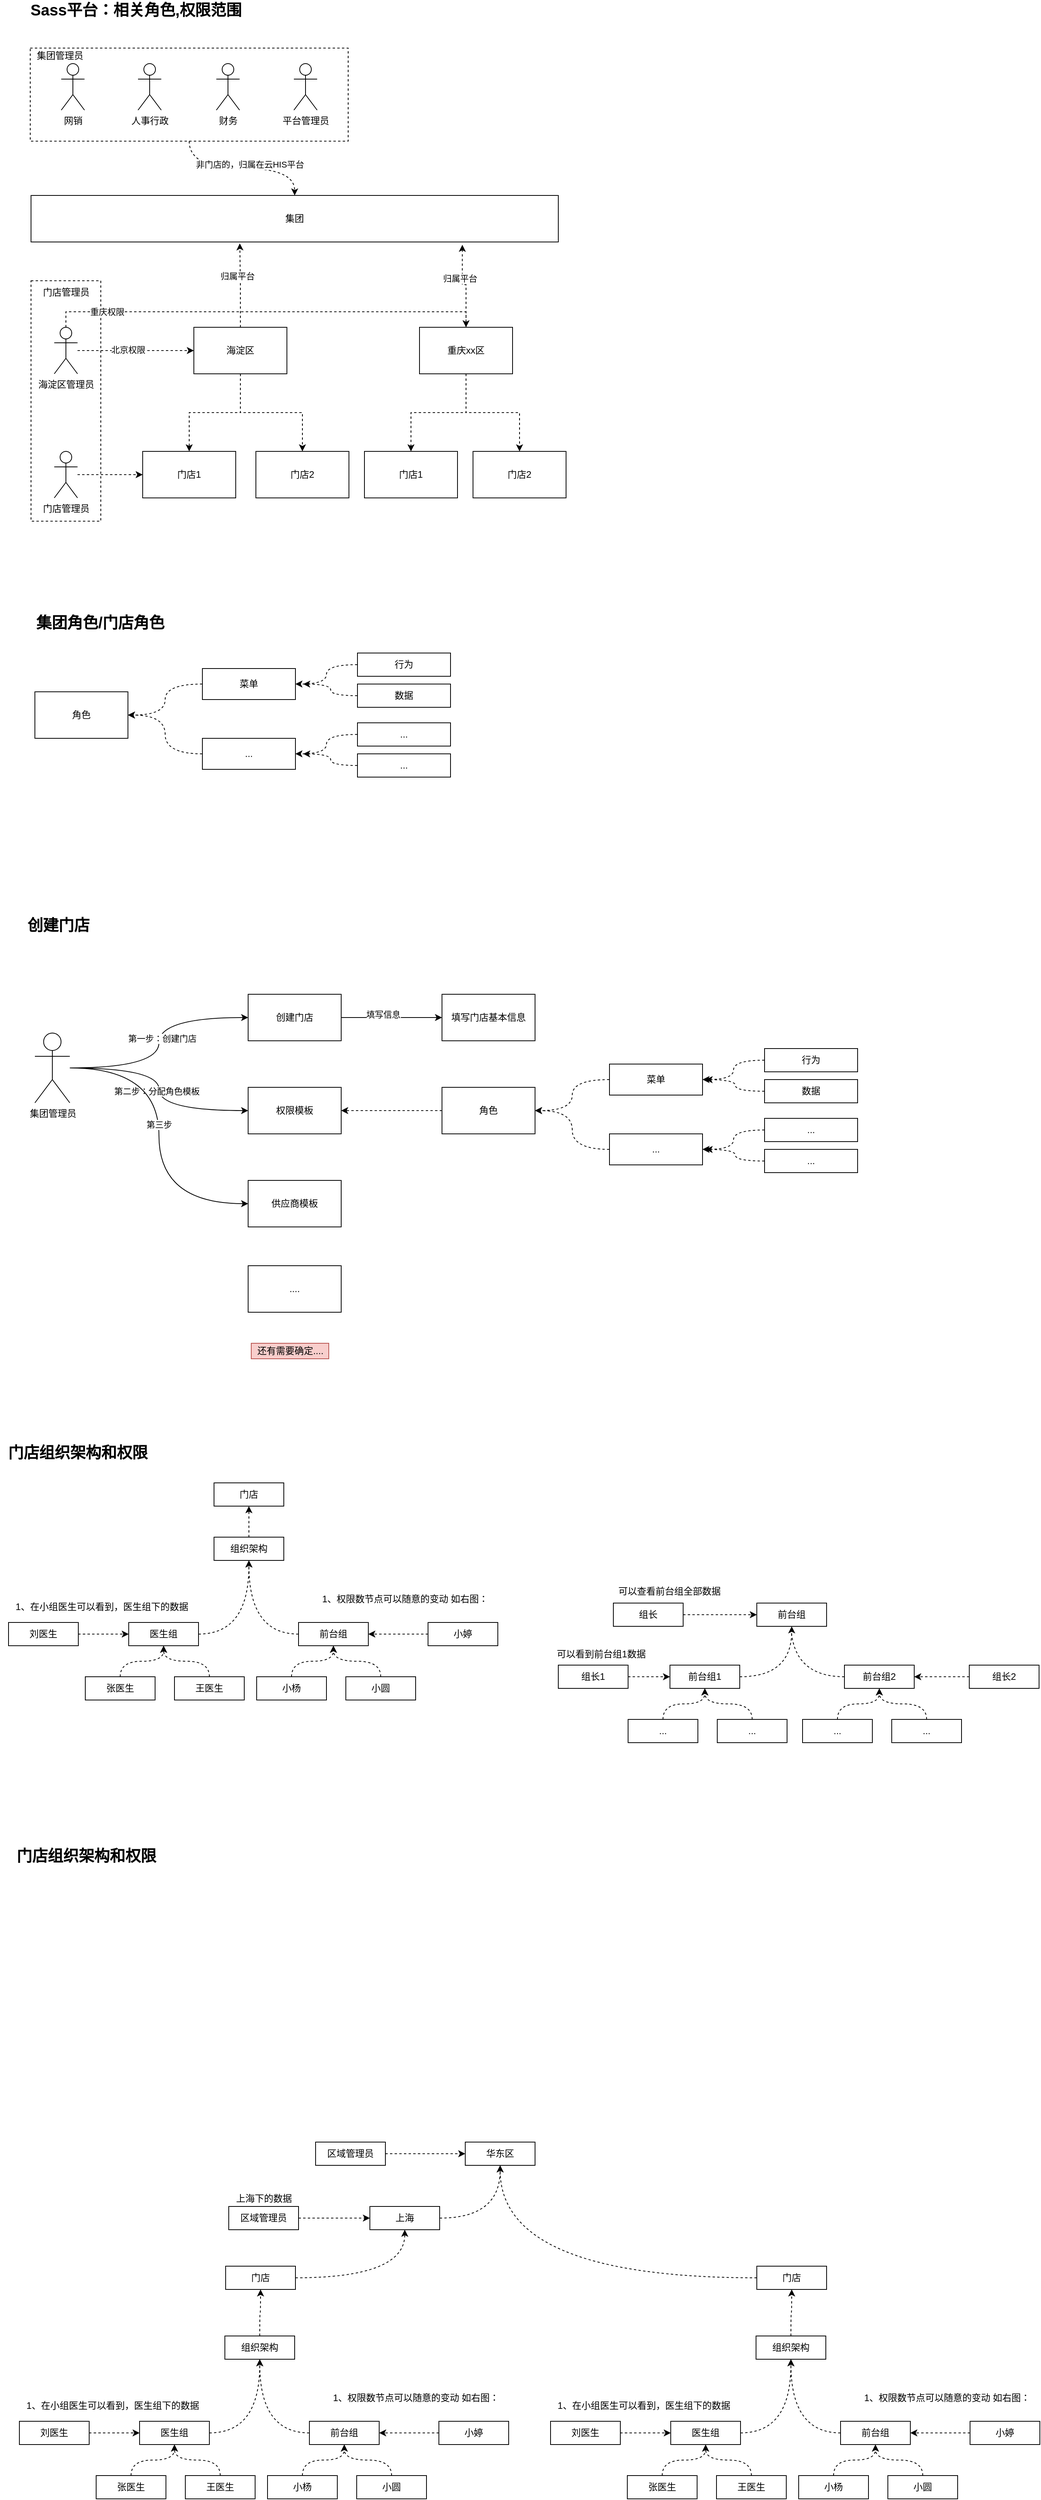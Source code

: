 <mxfile version="14.7.3" type="github">
  <diagram id="Bi-gjdyY0U7LMDahLdrq" name="第 1 页">
    <mxGraphModel dx="1127" dy="714" grid="1" gridSize="10" guides="1" tooltips="1" connect="1" arrows="1" fold="1" page="1" pageScale="1" pageWidth="827" pageHeight="1169" math="0" shadow="0">
      <root>
        <mxCell id="0" />
        <mxCell id="1" parent="0" />
        <mxCell id="veMKRvSVrepSbo2_GfH5-52" value="" style="rounded=0;whiteSpace=wrap;html=1;dashed=1;" parent="1" vertex="1">
          <mxGeometry x="80" y="440" width="90" height="310" as="geometry" />
        </mxCell>
        <mxCell id="veMKRvSVrepSbo2_GfH5-7" style="edgeStyle=orthogonalEdgeStyle;rounded=0;orthogonalLoop=1;jettySize=auto;html=1;entryX=0.5;entryY=0;entryDx=0;entryDy=0;dashed=1;" parent="1" source="veMKRvSVrepSbo2_GfH5-1" target="veMKRvSVrepSbo2_GfH5-4" edge="1">
          <mxGeometry relative="1" as="geometry" />
        </mxCell>
        <mxCell id="veMKRvSVrepSbo2_GfH5-8" style="edgeStyle=orthogonalEdgeStyle;rounded=0;orthogonalLoop=1;jettySize=auto;html=1;dashed=1;" parent="1" source="veMKRvSVrepSbo2_GfH5-1" target="veMKRvSVrepSbo2_GfH5-5" edge="1">
          <mxGeometry relative="1" as="geometry" />
        </mxCell>
        <mxCell id="veMKRvSVrepSbo2_GfH5-55" style="edgeStyle=orthogonalEdgeStyle;rounded=0;orthogonalLoop=1;jettySize=auto;html=1;entryX=0.396;entryY=1.03;entryDx=0;entryDy=0;entryPerimeter=0;dashed=1;" parent="1" source="veMKRvSVrepSbo2_GfH5-1" target="veMKRvSVrepSbo2_GfH5-15" edge="1">
          <mxGeometry relative="1" as="geometry" />
        </mxCell>
        <mxCell id="veMKRvSVrepSbo2_GfH5-56" value="归属平台" style="edgeLabel;html=1;align=center;verticalAlign=middle;resizable=0;points=[];" parent="veMKRvSVrepSbo2_GfH5-55" vertex="1" connectable="0">
          <mxGeometry x="0.243" y="4" relative="1" as="geometry">
            <mxPoint y="1" as="offset" />
          </mxGeometry>
        </mxCell>
        <mxCell id="veMKRvSVrepSbo2_GfH5-1" value="海淀区" style="rounded=0;whiteSpace=wrap;html=1;" parent="1" vertex="1">
          <mxGeometry x="290" y="500" width="120" height="60" as="geometry" />
        </mxCell>
        <mxCell id="veMKRvSVrepSbo2_GfH5-32" value="" style="edgeStyle=orthogonalEdgeStyle;rounded=0;orthogonalLoop=1;jettySize=auto;html=1;dashed=1;" parent="1" source="veMKRvSVrepSbo2_GfH5-2" target="veMKRvSVrepSbo2_GfH5-31" edge="1">
          <mxGeometry relative="1" as="geometry" />
        </mxCell>
        <mxCell id="veMKRvSVrepSbo2_GfH5-33" style="edgeStyle=orthogonalEdgeStyle;rounded=0;orthogonalLoop=1;jettySize=auto;html=1;entryX=0.5;entryY=0;entryDx=0;entryDy=0;dashed=1;" parent="1" source="veMKRvSVrepSbo2_GfH5-2" target="veMKRvSVrepSbo2_GfH5-30" edge="1">
          <mxGeometry relative="1" as="geometry" />
        </mxCell>
        <mxCell id="veMKRvSVrepSbo2_GfH5-49" style="edgeStyle=orthogonalEdgeStyle;rounded=0;orthogonalLoop=1;jettySize=auto;html=1;entryX=0.818;entryY=1.061;entryDx=0;entryDy=0;entryPerimeter=0;dashed=1;" parent="1" source="veMKRvSVrepSbo2_GfH5-2" target="veMKRvSVrepSbo2_GfH5-15" edge="1">
          <mxGeometry relative="1" as="geometry" />
        </mxCell>
        <mxCell id="veMKRvSVrepSbo2_GfH5-51" value="归属平台" style="edgeLabel;html=1;align=center;verticalAlign=middle;resizable=0;points=[];" parent="veMKRvSVrepSbo2_GfH5-49" vertex="1" connectable="0">
          <mxGeometry x="0.283" y="3" relative="1" as="geometry">
            <mxPoint y="3" as="offset" />
          </mxGeometry>
        </mxCell>
        <mxCell id="veMKRvSVrepSbo2_GfH5-2" value="重庆xx区" style="rounded=0;whiteSpace=wrap;html=1;" parent="1" vertex="1">
          <mxGeometry x="581" y="500" width="120" height="60" as="geometry" />
        </mxCell>
        <mxCell id="veMKRvSVrepSbo2_GfH5-4" value="门店1" style="rounded=0;whiteSpace=wrap;html=1;" parent="1" vertex="1">
          <mxGeometry x="224" y="660" width="120" height="60" as="geometry" />
        </mxCell>
        <mxCell id="veMKRvSVrepSbo2_GfH5-5" value="门店2" style="rounded=0;whiteSpace=wrap;html=1;" parent="1" vertex="1">
          <mxGeometry x="370" y="660" width="120" height="60" as="geometry" />
        </mxCell>
        <mxCell id="veMKRvSVrepSbo2_GfH5-14" style="edgeStyle=orthogonalEdgeStyle;rounded=0;orthogonalLoop=1;jettySize=auto;html=1;entryX=0;entryY=0.5;entryDx=0;entryDy=0;dashed=1;" parent="1" source="veMKRvSVrepSbo2_GfH5-10" target="veMKRvSVrepSbo2_GfH5-1" edge="1">
          <mxGeometry relative="1" as="geometry" />
        </mxCell>
        <mxCell id="veMKRvSVrepSbo2_GfH5-35" value="北京权限" style="edgeLabel;html=1;align=center;verticalAlign=middle;resizable=0;points=[];" parent="veMKRvSVrepSbo2_GfH5-14" vertex="1" connectable="0">
          <mxGeometry x="-0.141" y="1" relative="1" as="geometry">
            <mxPoint as="offset" />
          </mxGeometry>
        </mxCell>
        <mxCell id="veMKRvSVrepSbo2_GfH5-45" style="edgeStyle=orthogonalEdgeStyle;rounded=0;orthogonalLoop=1;jettySize=auto;html=1;entryX=0.5;entryY=0;entryDx=0;entryDy=0;dashed=1;" parent="1" source="veMKRvSVrepSbo2_GfH5-10" target="veMKRvSVrepSbo2_GfH5-2" edge="1">
          <mxGeometry relative="1" as="geometry">
            <Array as="points">
              <mxPoint x="190" y="480" />
              <mxPoint x="640" y="480" />
            </Array>
          </mxGeometry>
        </mxCell>
        <mxCell id="veMKRvSVrepSbo2_GfH5-47" value="重庆权限" style="edgeLabel;html=1;align=center;verticalAlign=middle;resizable=0;points=[];" parent="veMKRvSVrepSbo2_GfH5-45" vertex="1" connectable="0">
          <mxGeometry x="-0.737" y="1" relative="1" as="geometry">
            <mxPoint y="1" as="offset" />
          </mxGeometry>
        </mxCell>
        <mxCell id="veMKRvSVrepSbo2_GfH5-10" value="&lt;span&gt;海淀区管理员&lt;/span&gt;" style="shape=umlActor;verticalLabelPosition=bottom;verticalAlign=top;html=1;outlineConnect=0;" parent="1" vertex="1">
          <mxGeometry x="110" y="500" width="30" height="60" as="geometry" />
        </mxCell>
        <mxCell id="veMKRvSVrepSbo2_GfH5-15" value="集团" style="rounded=0;whiteSpace=wrap;html=1;" parent="1" vertex="1">
          <mxGeometry x="80" y="330" width="680" height="60" as="geometry" />
        </mxCell>
        <mxCell id="veMKRvSVrepSbo2_GfH5-23" value="" style="group" parent="1" vertex="1" connectable="0">
          <mxGeometry x="79" y="140" width="410" height="120" as="geometry" />
        </mxCell>
        <mxCell id="veMKRvSVrepSbo2_GfH5-22" value="" style="rounded=0;whiteSpace=wrap;html=1;dashed=1;" parent="veMKRvSVrepSbo2_GfH5-23" vertex="1">
          <mxGeometry width="410" height="120" as="geometry" />
        </mxCell>
        <mxCell id="veMKRvSVrepSbo2_GfH5-18" value="网销" style="shape=umlActor;verticalLabelPosition=bottom;verticalAlign=top;html=1;outlineConnect=0;" parent="veMKRvSVrepSbo2_GfH5-23" vertex="1">
          <mxGeometry x="40" y="20" width="30" height="60" as="geometry" />
        </mxCell>
        <mxCell id="veMKRvSVrepSbo2_GfH5-19" value="人事行政" style="shape=umlActor;verticalLabelPosition=bottom;verticalAlign=top;html=1;outlineConnect=0;" parent="veMKRvSVrepSbo2_GfH5-23" vertex="1">
          <mxGeometry x="139" y="20" width="30" height="60" as="geometry" />
        </mxCell>
        <mxCell id="veMKRvSVrepSbo2_GfH5-20" value="财务" style="shape=umlActor;verticalLabelPosition=bottom;verticalAlign=top;html=1;outlineConnect=0;" parent="veMKRvSVrepSbo2_GfH5-23" vertex="1">
          <mxGeometry x="240" y="20" width="30" height="60" as="geometry" />
        </mxCell>
        <mxCell id="veMKRvSVrepSbo2_GfH5-21" value="平台管理员" style="shape=umlActor;verticalLabelPosition=bottom;verticalAlign=top;html=1;outlineConnect=0;" parent="veMKRvSVrepSbo2_GfH5-23" vertex="1">
          <mxGeometry x="340" y="20" width="30" height="60" as="geometry" />
        </mxCell>
        <mxCell id="veMKRvSVrepSbo2_GfH5-54" value="集团管理员" style="text;html=1;align=center;verticalAlign=middle;resizable=0;points=[];autosize=1;strokeColor=none;" parent="veMKRvSVrepSbo2_GfH5-23" vertex="1">
          <mxGeometry x="-2" width="80" height="20" as="geometry" />
        </mxCell>
        <mxCell id="veMKRvSVrepSbo2_GfH5-24" style="edgeStyle=orthogonalEdgeStyle;rounded=0;orthogonalLoop=1;jettySize=auto;html=1;dashed=1;curved=1;" parent="1" source="veMKRvSVrepSbo2_GfH5-22" target="veMKRvSVrepSbo2_GfH5-15" edge="1">
          <mxGeometry relative="1" as="geometry" />
        </mxCell>
        <mxCell id="veMKRvSVrepSbo2_GfH5-25" value="非门店的，归属在云HIS平台" style="edgeLabel;html=1;align=center;verticalAlign=middle;resizable=0;points=[];" parent="veMKRvSVrepSbo2_GfH5-24" vertex="1" connectable="0">
          <mxGeometry x="0.099" relative="1" as="geometry">
            <mxPoint y="-5" as="offset" />
          </mxGeometry>
        </mxCell>
        <mxCell id="veMKRvSVrepSbo2_GfH5-29" style="edgeStyle=orthogonalEdgeStyle;curved=1;rounded=0;orthogonalLoop=1;jettySize=auto;html=1;dashed=1;" parent="1" source="veMKRvSVrepSbo2_GfH5-26" target="veMKRvSVrepSbo2_GfH5-4" edge="1">
          <mxGeometry relative="1" as="geometry" />
        </mxCell>
        <mxCell id="veMKRvSVrepSbo2_GfH5-26" value="&lt;span&gt;门店管理员&lt;/span&gt;" style="shape=umlActor;verticalLabelPosition=bottom;verticalAlign=top;html=1;outlineConnect=0;" parent="1" vertex="1">
          <mxGeometry x="110" y="660" width="30" height="60" as="geometry" />
        </mxCell>
        <mxCell id="veMKRvSVrepSbo2_GfH5-30" value="门店1" style="rounded=0;whiteSpace=wrap;html=1;" parent="1" vertex="1">
          <mxGeometry x="510" y="660" width="120" height="60" as="geometry" />
        </mxCell>
        <mxCell id="veMKRvSVrepSbo2_GfH5-31" value="门店2" style="rounded=0;whiteSpace=wrap;html=1;" parent="1" vertex="1">
          <mxGeometry x="650" y="660" width="120" height="60" as="geometry" />
        </mxCell>
        <mxCell id="veMKRvSVrepSbo2_GfH5-53" value="门店管理员" style="text;html=1;align=center;verticalAlign=middle;resizable=0;points=[];autosize=1;strokeColor=none;" parent="1" vertex="1">
          <mxGeometry x="85" y="445" width="80" height="20" as="geometry" />
        </mxCell>
        <mxCell id="qbsm4ZvcZ_Kqgvfo2rhz-3" value="角色" style="rounded=0;whiteSpace=wrap;html=1;" parent="1" vertex="1">
          <mxGeometry x="85" y="970" width="120" height="60" as="geometry" />
        </mxCell>
        <mxCell id="qbsm4ZvcZ_Kqgvfo2rhz-27" style="edgeStyle=orthogonalEdgeStyle;curved=1;rounded=0;orthogonalLoop=1;jettySize=auto;html=1;entryX=1;entryY=0.5;entryDx=0;entryDy=0;dashed=1;" parent="1" source="qbsm4ZvcZ_Kqgvfo2rhz-5" target="qbsm4ZvcZ_Kqgvfo2rhz-3" edge="1">
          <mxGeometry relative="1" as="geometry" />
        </mxCell>
        <mxCell id="qbsm4ZvcZ_Kqgvfo2rhz-5" value="菜单" style="rounded=0;whiteSpace=wrap;html=1;" parent="1" vertex="1">
          <mxGeometry x="301" y="940" width="120" height="40" as="geometry" />
        </mxCell>
        <mxCell id="qbsm4ZvcZ_Kqgvfo2rhz-8" style="edgeStyle=orthogonalEdgeStyle;rounded=0;orthogonalLoop=1;jettySize=auto;html=1;entryX=1;entryY=0.5;entryDx=0;entryDy=0;dashed=1;curved=1;" parent="1" source="qbsm4ZvcZ_Kqgvfo2rhz-6" target="qbsm4ZvcZ_Kqgvfo2rhz-5" edge="1">
          <mxGeometry relative="1" as="geometry" />
        </mxCell>
        <mxCell id="qbsm4ZvcZ_Kqgvfo2rhz-6" value="行为" style="rounded=0;whiteSpace=wrap;html=1;" parent="1" vertex="1">
          <mxGeometry x="501" y="920" width="120" height="30" as="geometry" />
        </mxCell>
        <mxCell id="qbsm4ZvcZ_Kqgvfo2rhz-9" style="edgeStyle=orthogonalEdgeStyle;curved=1;rounded=0;orthogonalLoop=1;jettySize=auto;html=1;dashed=1;" parent="1" source="qbsm4ZvcZ_Kqgvfo2rhz-7" edge="1">
          <mxGeometry relative="1" as="geometry">
            <mxPoint x="431" y="960" as="targetPoint" />
          </mxGeometry>
        </mxCell>
        <mxCell id="qbsm4ZvcZ_Kqgvfo2rhz-7" value="数据" style="rounded=0;whiteSpace=wrap;html=1;" parent="1" vertex="1">
          <mxGeometry x="501" y="960" width="120" height="30" as="geometry" />
        </mxCell>
        <mxCell id="qbsm4ZvcZ_Kqgvfo2rhz-28" style="edgeStyle=orthogonalEdgeStyle;curved=1;rounded=0;orthogonalLoop=1;jettySize=auto;html=1;entryX=1;entryY=0.5;entryDx=0;entryDy=0;dashed=1;" parent="1" source="qbsm4ZvcZ_Kqgvfo2rhz-22" target="qbsm4ZvcZ_Kqgvfo2rhz-3" edge="1">
          <mxGeometry relative="1" as="geometry" />
        </mxCell>
        <mxCell id="qbsm4ZvcZ_Kqgvfo2rhz-22" value="..." style="rounded=0;whiteSpace=wrap;html=1;" parent="1" vertex="1">
          <mxGeometry x="301" y="1030" width="120" height="40" as="geometry" />
        </mxCell>
        <mxCell id="qbsm4ZvcZ_Kqgvfo2rhz-23" style="edgeStyle=orthogonalEdgeStyle;rounded=0;orthogonalLoop=1;jettySize=auto;html=1;entryX=1;entryY=0.5;entryDx=0;entryDy=0;dashed=1;curved=1;" parent="1" source="qbsm4ZvcZ_Kqgvfo2rhz-24" target="qbsm4ZvcZ_Kqgvfo2rhz-22" edge="1">
          <mxGeometry relative="1" as="geometry" />
        </mxCell>
        <mxCell id="qbsm4ZvcZ_Kqgvfo2rhz-24" value="..." style="rounded=0;whiteSpace=wrap;html=1;" parent="1" vertex="1">
          <mxGeometry x="501" y="1010" width="120" height="30" as="geometry" />
        </mxCell>
        <mxCell id="qbsm4ZvcZ_Kqgvfo2rhz-25" style="edgeStyle=orthogonalEdgeStyle;curved=1;rounded=0;orthogonalLoop=1;jettySize=auto;html=1;dashed=1;" parent="1" source="qbsm4ZvcZ_Kqgvfo2rhz-26" edge="1">
          <mxGeometry relative="1" as="geometry">
            <mxPoint x="431" y="1050" as="targetPoint" />
          </mxGeometry>
        </mxCell>
        <mxCell id="qbsm4ZvcZ_Kqgvfo2rhz-26" value="..." style="rounded=0;whiteSpace=wrap;html=1;" parent="1" vertex="1">
          <mxGeometry x="501" y="1050" width="120" height="30" as="geometry" />
        </mxCell>
        <mxCell id="qbsm4ZvcZ_Kqgvfo2rhz-30" value="&lt;span style=&quot;font-size: 20px&quot;&gt;&lt;b&gt;集团角色/门店角色&lt;/b&gt;&lt;/span&gt;" style="text;html=1;align=center;verticalAlign=middle;resizable=0;points=[];autosize=1;strokeColor=none;" parent="1" vertex="1">
          <mxGeometry x="79" y="870" width="180" height="20" as="geometry" />
        </mxCell>
        <mxCell id="qbsm4ZvcZ_Kqgvfo2rhz-47" style="edgeStyle=orthogonalEdgeStyle;curved=1;rounded=0;orthogonalLoop=1;jettySize=auto;html=1;" parent="1" source="qbsm4ZvcZ_Kqgvfo2rhz-71" target="qbsm4ZvcZ_Kqgvfo2rhz-46" edge="1">
          <mxGeometry relative="1" as="geometry">
            <mxPoint x="189" y="1410" as="sourcePoint" />
          </mxGeometry>
        </mxCell>
        <mxCell id="qbsm4ZvcZ_Kqgvfo2rhz-48" value="第一步：创建门店" style="edgeLabel;html=1;align=center;verticalAlign=middle;resizable=0;points=[];" parent="qbsm4ZvcZ_Kqgvfo2rhz-47" vertex="1" connectable="0">
          <mxGeometry x="0.02" y="-4" relative="1" as="geometry">
            <mxPoint y="-3" as="offset" />
          </mxGeometry>
        </mxCell>
        <mxCell id="qbsm4ZvcZ_Kqgvfo2rhz-69" style="edgeStyle=orthogonalEdgeStyle;curved=1;rounded=0;orthogonalLoop=1;jettySize=auto;html=1;entryX=0;entryY=0.5;entryDx=0;entryDy=0;" parent="1" source="qbsm4ZvcZ_Kqgvfo2rhz-71" target="qbsm4ZvcZ_Kqgvfo2rhz-52" edge="1">
          <mxGeometry relative="1" as="geometry">
            <mxPoint x="189" y="1410" as="sourcePoint" />
          </mxGeometry>
        </mxCell>
        <mxCell id="qbsm4ZvcZ_Kqgvfo2rhz-70" value="第二步：分配角色模板" style="edgeLabel;html=1;align=center;verticalAlign=middle;resizable=0;points=[];" parent="qbsm4ZvcZ_Kqgvfo2rhz-69" vertex="1" connectable="0">
          <mxGeometry x="0.014" y="-3" relative="1" as="geometry">
            <mxPoint as="offset" />
          </mxGeometry>
        </mxCell>
        <mxCell id="qbsm4ZvcZ_Kqgvfo2rhz-44" value="&lt;span style=&quot;font-size: 20px&quot;&gt;&lt;b&gt;创建门店&lt;/b&gt;&lt;/span&gt;" style="text;html=1;align=center;verticalAlign=middle;resizable=0;points=[];autosize=1;strokeColor=none;" parent="1" vertex="1">
          <mxGeometry x="65" y="1260" width="100" height="20" as="geometry" />
        </mxCell>
        <mxCell id="qbsm4ZvcZ_Kqgvfo2rhz-45" value="&lt;span style=&quot;font-size: 20px&quot;&gt;&lt;b&gt;Sass平台：相关角色,权限范围&lt;/b&gt;&lt;/span&gt;" style="text;html=1;align=center;verticalAlign=middle;resizable=0;points=[];autosize=1;strokeColor=none;" parent="1" vertex="1">
          <mxGeometry x="70" y="80" width="290" height="20" as="geometry" />
        </mxCell>
        <mxCell id="qbsm4ZvcZ_Kqgvfo2rhz-50" style="edgeStyle=orthogonalEdgeStyle;curved=1;rounded=0;orthogonalLoop=1;jettySize=auto;html=1;entryX=0;entryY=0.5;entryDx=0;entryDy=0;" parent="1" source="qbsm4ZvcZ_Kqgvfo2rhz-46" target="qbsm4ZvcZ_Kqgvfo2rhz-49" edge="1">
          <mxGeometry relative="1" as="geometry" />
        </mxCell>
        <mxCell id="qbsm4ZvcZ_Kqgvfo2rhz-51" value="填写信息" style="edgeLabel;html=1;align=center;verticalAlign=middle;resizable=0;points=[];" parent="qbsm4ZvcZ_Kqgvfo2rhz-50" vertex="1" connectable="0">
          <mxGeometry x="-0.169" y="4" relative="1" as="geometry">
            <mxPoint as="offset" />
          </mxGeometry>
        </mxCell>
        <mxCell id="qbsm4ZvcZ_Kqgvfo2rhz-46" value="创建门店" style="rounded=0;whiteSpace=wrap;html=1;" parent="1" vertex="1">
          <mxGeometry x="360" y="1360" width="120" height="60" as="geometry" />
        </mxCell>
        <mxCell id="qbsm4ZvcZ_Kqgvfo2rhz-49" value="填写门店基本信息" style="rounded=0;whiteSpace=wrap;html=1;" parent="1" vertex="1">
          <mxGeometry x="610" y="1360" width="120" height="60" as="geometry" />
        </mxCell>
        <mxCell id="qbsm4ZvcZ_Kqgvfo2rhz-52" value="权限模板" style="rounded=0;whiteSpace=wrap;html=1;" parent="1" vertex="1">
          <mxGeometry x="360" y="1480" width="120" height="60" as="geometry" />
        </mxCell>
        <mxCell id="qbsm4ZvcZ_Kqgvfo2rhz-68" style="edgeStyle=orthogonalEdgeStyle;curved=1;rounded=0;orthogonalLoop=1;jettySize=auto;html=1;dashed=1;" parent="1" source="qbsm4ZvcZ_Kqgvfo2rhz-54" target="qbsm4ZvcZ_Kqgvfo2rhz-52" edge="1">
          <mxGeometry relative="1" as="geometry" />
        </mxCell>
        <mxCell id="qbsm4ZvcZ_Kqgvfo2rhz-54" value="角色" style="rounded=0;whiteSpace=wrap;html=1;" parent="1" vertex="1">
          <mxGeometry x="610" y="1480" width="120" height="60" as="geometry" />
        </mxCell>
        <mxCell id="qbsm4ZvcZ_Kqgvfo2rhz-55" style="edgeStyle=orthogonalEdgeStyle;curved=1;rounded=0;orthogonalLoop=1;jettySize=auto;html=1;entryX=1;entryY=0.5;entryDx=0;entryDy=0;dashed=1;" parent="1" source="qbsm4ZvcZ_Kqgvfo2rhz-56" target="qbsm4ZvcZ_Kqgvfo2rhz-54" edge="1">
          <mxGeometry relative="1" as="geometry" />
        </mxCell>
        <mxCell id="qbsm4ZvcZ_Kqgvfo2rhz-56" value="菜单" style="rounded=0;whiteSpace=wrap;html=1;" parent="1" vertex="1">
          <mxGeometry x="826" y="1450" width="120" height="40" as="geometry" />
        </mxCell>
        <mxCell id="qbsm4ZvcZ_Kqgvfo2rhz-57" style="edgeStyle=orthogonalEdgeStyle;rounded=0;orthogonalLoop=1;jettySize=auto;html=1;entryX=1;entryY=0.5;entryDx=0;entryDy=0;dashed=1;curved=1;" parent="1" source="qbsm4ZvcZ_Kqgvfo2rhz-58" target="qbsm4ZvcZ_Kqgvfo2rhz-56" edge="1">
          <mxGeometry relative="1" as="geometry" />
        </mxCell>
        <mxCell id="qbsm4ZvcZ_Kqgvfo2rhz-58" value="行为" style="rounded=0;whiteSpace=wrap;html=1;" parent="1" vertex="1">
          <mxGeometry x="1026" y="1430" width="120" height="30" as="geometry" />
        </mxCell>
        <mxCell id="qbsm4ZvcZ_Kqgvfo2rhz-59" style="edgeStyle=orthogonalEdgeStyle;curved=1;rounded=0;orthogonalLoop=1;jettySize=auto;html=1;dashed=1;" parent="1" source="qbsm4ZvcZ_Kqgvfo2rhz-60" edge="1">
          <mxGeometry relative="1" as="geometry">
            <mxPoint x="950" y="1470" as="targetPoint" />
          </mxGeometry>
        </mxCell>
        <mxCell id="qbsm4ZvcZ_Kqgvfo2rhz-60" value="数据" style="rounded=0;whiteSpace=wrap;html=1;" parent="1" vertex="1">
          <mxGeometry x="1026" y="1470" width="120" height="30" as="geometry" />
        </mxCell>
        <mxCell id="qbsm4ZvcZ_Kqgvfo2rhz-61" style="edgeStyle=orthogonalEdgeStyle;curved=1;rounded=0;orthogonalLoop=1;jettySize=auto;html=1;entryX=1;entryY=0.5;entryDx=0;entryDy=0;dashed=1;" parent="1" source="qbsm4ZvcZ_Kqgvfo2rhz-62" target="qbsm4ZvcZ_Kqgvfo2rhz-54" edge="1">
          <mxGeometry relative="1" as="geometry" />
        </mxCell>
        <mxCell id="qbsm4ZvcZ_Kqgvfo2rhz-62" value="..." style="rounded=0;whiteSpace=wrap;html=1;" parent="1" vertex="1">
          <mxGeometry x="826" y="1540" width="120" height="40" as="geometry" />
        </mxCell>
        <mxCell id="qbsm4ZvcZ_Kqgvfo2rhz-63" style="edgeStyle=orthogonalEdgeStyle;rounded=0;orthogonalLoop=1;jettySize=auto;html=1;entryX=1;entryY=0.5;entryDx=0;entryDy=0;dashed=1;curved=1;" parent="1" source="qbsm4ZvcZ_Kqgvfo2rhz-64" target="qbsm4ZvcZ_Kqgvfo2rhz-62" edge="1">
          <mxGeometry relative="1" as="geometry" />
        </mxCell>
        <mxCell id="qbsm4ZvcZ_Kqgvfo2rhz-64" value="..." style="rounded=0;whiteSpace=wrap;html=1;" parent="1" vertex="1">
          <mxGeometry x="1026" y="1520" width="120" height="30" as="geometry" />
        </mxCell>
        <mxCell id="qbsm4ZvcZ_Kqgvfo2rhz-65" style="edgeStyle=orthogonalEdgeStyle;curved=1;rounded=0;orthogonalLoop=1;jettySize=auto;html=1;dashed=1;" parent="1" source="qbsm4ZvcZ_Kqgvfo2rhz-66" edge="1">
          <mxGeometry relative="1" as="geometry">
            <mxPoint x="950" y="1560" as="targetPoint" />
          </mxGeometry>
        </mxCell>
        <mxCell id="qbsm4ZvcZ_Kqgvfo2rhz-66" value="..." style="rounded=0;whiteSpace=wrap;html=1;" parent="1" vertex="1">
          <mxGeometry x="1026" y="1560" width="120" height="30" as="geometry" />
        </mxCell>
        <mxCell id="qbsm4ZvcZ_Kqgvfo2rhz-73" style="edgeStyle=orthogonalEdgeStyle;curved=1;rounded=0;orthogonalLoop=1;jettySize=auto;html=1;entryX=0;entryY=0.5;entryDx=0;entryDy=0;" parent="1" source="qbsm4ZvcZ_Kqgvfo2rhz-71" target="qbsm4ZvcZ_Kqgvfo2rhz-74" edge="1">
          <mxGeometry relative="1" as="geometry">
            <mxPoint x="360" y="1650" as="targetPoint" />
          </mxGeometry>
        </mxCell>
        <mxCell id="qbsm4ZvcZ_Kqgvfo2rhz-77" value="第三步" style="edgeLabel;html=1;align=center;verticalAlign=middle;resizable=0;points=[];" parent="qbsm4ZvcZ_Kqgvfo2rhz-73" vertex="1" connectable="0">
          <mxGeometry x="-0.072" relative="1" as="geometry">
            <mxPoint as="offset" />
          </mxGeometry>
        </mxCell>
        <mxCell id="qbsm4ZvcZ_Kqgvfo2rhz-71" value="集团管理员" style="shape=umlActor;verticalLabelPosition=bottom;verticalAlign=top;html=1;outlineConnect=0;" parent="1" vertex="1">
          <mxGeometry x="85" y="1410" width="45" height="90" as="geometry" />
        </mxCell>
        <mxCell id="qbsm4ZvcZ_Kqgvfo2rhz-74" value="供应商模板" style="rounded=0;whiteSpace=wrap;html=1;" parent="1" vertex="1">
          <mxGeometry x="360" y="1600" width="120" height="60" as="geometry" />
        </mxCell>
        <mxCell id="qbsm4ZvcZ_Kqgvfo2rhz-76" value="...." style="rounded=0;whiteSpace=wrap;html=1;" parent="1" vertex="1">
          <mxGeometry x="360" y="1710" width="120" height="60" as="geometry" />
        </mxCell>
        <mxCell id="qbsm4ZvcZ_Kqgvfo2rhz-78" value="还有需要确定...." style="text;html=1;align=center;verticalAlign=middle;resizable=0;points=[];autosize=1;strokeColor=#b85450;fillColor=#f8cecc;" parent="1" vertex="1">
          <mxGeometry x="364" y="1810" width="100" height="20" as="geometry" />
        </mxCell>
        <mxCell id="o5gB7QCE0i1BiTsnKh6P-50" style="edgeStyle=orthogonalEdgeStyle;curved=1;rounded=0;orthogonalLoop=1;jettySize=auto;html=1;dashed=1;" edge="1" parent="1" source="o5gB7QCE0i1BiTsnKh6P-1" target="o5gB7QCE0i1BiTsnKh6P-49">
          <mxGeometry relative="1" as="geometry" />
        </mxCell>
        <mxCell id="o5gB7QCE0i1BiTsnKh6P-1" value="组织架构" style="rounded=0;whiteSpace=wrap;html=1;" vertex="1" parent="1">
          <mxGeometry x="316" y="2060" width="90" height="30" as="geometry" />
        </mxCell>
        <mxCell id="o5gB7QCE0i1BiTsnKh6P-22" style="edgeStyle=orthogonalEdgeStyle;curved=1;rounded=0;orthogonalLoop=1;jettySize=auto;html=1;entryX=0.5;entryY=1;entryDx=0;entryDy=0;dashed=1;" edge="1" parent="1" source="o5gB7QCE0i1BiTsnKh6P-4" target="o5gB7QCE0i1BiTsnKh6P-1">
          <mxGeometry relative="1" as="geometry" />
        </mxCell>
        <mxCell id="o5gB7QCE0i1BiTsnKh6P-4" value="医生组" style="rounded=0;whiteSpace=wrap;html=1;" vertex="1" parent="1">
          <mxGeometry x="206" y="2170" width="90" height="30" as="geometry" />
        </mxCell>
        <mxCell id="o5gB7QCE0i1BiTsnKh6P-21" style="edgeStyle=orthogonalEdgeStyle;curved=1;rounded=0;orthogonalLoop=1;jettySize=auto;html=1;dashed=1;" edge="1" parent="1" source="o5gB7QCE0i1BiTsnKh6P-5" target="o5gB7QCE0i1BiTsnKh6P-1">
          <mxGeometry relative="1" as="geometry" />
        </mxCell>
        <mxCell id="o5gB7QCE0i1BiTsnKh6P-5" value="前台组" style="rounded=0;whiteSpace=wrap;html=1;" vertex="1" parent="1">
          <mxGeometry x="425" y="2170" width="90" height="30" as="geometry" />
        </mxCell>
        <mxCell id="o5gB7QCE0i1BiTsnKh6P-11" style="edgeStyle=orthogonalEdgeStyle;rounded=0;orthogonalLoop=1;jettySize=auto;html=1;curved=1;dashed=1;" edge="1" parent="1" source="o5gB7QCE0i1BiTsnKh6P-6" target="o5gB7QCE0i1BiTsnKh6P-4">
          <mxGeometry relative="1" as="geometry" />
        </mxCell>
        <mxCell id="o5gB7QCE0i1BiTsnKh6P-6" value="王医生" style="rounded=0;whiteSpace=wrap;html=1;" vertex="1" parent="1">
          <mxGeometry x="265" y="2240" width="90" height="30" as="geometry" />
        </mxCell>
        <mxCell id="o5gB7QCE0i1BiTsnKh6P-10" style="edgeStyle=orthogonalEdgeStyle;rounded=0;orthogonalLoop=1;jettySize=auto;html=1;entryX=0.5;entryY=1;entryDx=0;entryDy=0;curved=1;dashed=1;" edge="1" parent="1" source="o5gB7QCE0i1BiTsnKh6P-7" target="o5gB7QCE0i1BiTsnKh6P-4">
          <mxGeometry relative="1" as="geometry" />
        </mxCell>
        <mxCell id="o5gB7QCE0i1BiTsnKh6P-7" value="张医生" style="rounded=0;whiteSpace=wrap;html=1;" vertex="1" parent="1">
          <mxGeometry x="150" y="2240" width="90" height="30" as="geometry" />
        </mxCell>
        <mxCell id="o5gB7QCE0i1BiTsnKh6P-12" style="edgeStyle=orthogonalEdgeStyle;curved=1;rounded=0;orthogonalLoop=1;jettySize=auto;html=1;dashed=1;" edge="1" parent="1" source="o5gB7QCE0i1BiTsnKh6P-8" target="o5gB7QCE0i1BiTsnKh6P-5">
          <mxGeometry relative="1" as="geometry" />
        </mxCell>
        <mxCell id="o5gB7QCE0i1BiTsnKh6P-8" value="小杨" style="rounded=0;whiteSpace=wrap;html=1;" vertex="1" parent="1">
          <mxGeometry x="371" y="2240" width="90" height="30" as="geometry" />
        </mxCell>
        <mxCell id="o5gB7QCE0i1BiTsnKh6P-13" style="edgeStyle=orthogonalEdgeStyle;curved=1;rounded=0;orthogonalLoop=1;jettySize=auto;html=1;dashed=1;" edge="1" parent="1" source="o5gB7QCE0i1BiTsnKh6P-9" target="o5gB7QCE0i1BiTsnKh6P-5">
          <mxGeometry relative="1" as="geometry" />
        </mxCell>
        <mxCell id="o5gB7QCE0i1BiTsnKh6P-9" value="小圆" style="rounded=0;whiteSpace=wrap;html=1;" vertex="1" parent="1">
          <mxGeometry x="486" y="2240" width="90" height="30" as="geometry" />
        </mxCell>
        <mxCell id="o5gB7QCE0i1BiTsnKh6P-16" style="edgeStyle=orthogonalEdgeStyle;curved=1;rounded=0;orthogonalLoop=1;jettySize=auto;html=1;entryX=0;entryY=0.5;entryDx=0;entryDy=0;dashed=1;" edge="1" parent="1" source="o5gB7QCE0i1BiTsnKh6P-15" target="o5gB7QCE0i1BiTsnKh6P-4">
          <mxGeometry relative="1" as="geometry" />
        </mxCell>
        <mxCell id="o5gB7QCE0i1BiTsnKh6P-15" value="刘医生" style="rounded=0;whiteSpace=wrap;html=1;" vertex="1" parent="1">
          <mxGeometry x="51" y="2170" width="90" height="30" as="geometry" />
        </mxCell>
        <mxCell id="o5gB7QCE0i1BiTsnKh6P-18" style="edgeStyle=orthogonalEdgeStyle;curved=1;rounded=0;orthogonalLoop=1;jettySize=auto;html=1;dashed=1;" edge="1" parent="1" source="o5gB7QCE0i1BiTsnKh6P-17" target="o5gB7QCE0i1BiTsnKh6P-5">
          <mxGeometry relative="1" as="geometry" />
        </mxCell>
        <mxCell id="o5gB7QCE0i1BiTsnKh6P-17" value="小婷" style="rounded=0;whiteSpace=wrap;html=1;" vertex="1" parent="1">
          <mxGeometry x="592" y="2170" width="90" height="30" as="geometry" />
        </mxCell>
        <mxCell id="o5gB7QCE0i1BiTsnKh6P-19" value="1、在小组医生可以看到，医生组下的数据" style="text;html=1;align=center;verticalAlign=middle;resizable=0;points=[];autosize=1;strokeColor=none;" vertex="1" parent="1">
          <mxGeometry x="51" y="2140" width="240" height="20" as="geometry" />
        </mxCell>
        <mxCell id="o5gB7QCE0i1BiTsnKh6P-23" value="1、权限数节点可以随意的变动 如右图：" style="text;html=1;align=center;verticalAlign=middle;resizable=0;points=[];autosize=1;strokeColor=none;" vertex="1" parent="1">
          <mxGeometry x="447" y="2130" width="230" height="20" as="geometry" />
        </mxCell>
        <mxCell id="o5gB7QCE0i1BiTsnKh6P-40" style="edgeStyle=orthogonalEdgeStyle;curved=1;rounded=0;orthogonalLoop=1;jettySize=auto;html=1;entryX=0.5;entryY=1;entryDx=0;entryDy=0;dashed=1;" edge="1" parent="1" source="o5gB7QCE0i1BiTsnKh6P-25" target="o5gB7QCE0i1BiTsnKh6P-39">
          <mxGeometry relative="1" as="geometry" />
        </mxCell>
        <mxCell id="o5gB7QCE0i1BiTsnKh6P-25" value="前台组1" style="rounded=0;whiteSpace=wrap;html=1;" vertex="1" parent="1">
          <mxGeometry x="904" y="2225" width="90" height="30" as="geometry" />
        </mxCell>
        <mxCell id="o5gB7QCE0i1BiTsnKh6P-26" style="edgeStyle=orthogonalEdgeStyle;curved=1;rounded=0;orthogonalLoop=1;jettySize=auto;html=1;dashed=1;" edge="1" parent="1" source="o5gB7QCE0i1BiTsnKh6P-27" target="o5gB7QCE0i1BiTsnKh6P-25">
          <mxGeometry relative="1" as="geometry" />
        </mxCell>
        <mxCell id="o5gB7QCE0i1BiTsnKh6P-27" value="..." style="rounded=0;whiteSpace=wrap;html=1;" vertex="1" parent="1">
          <mxGeometry x="850" y="2295" width="90" height="30" as="geometry" />
        </mxCell>
        <mxCell id="o5gB7QCE0i1BiTsnKh6P-28" style="edgeStyle=orthogonalEdgeStyle;curved=1;rounded=0;orthogonalLoop=1;jettySize=auto;html=1;dashed=1;" edge="1" parent="1" source="o5gB7QCE0i1BiTsnKh6P-29" target="o5gB7QCE0i1BiTsnKh6P-25">
          <mxGeometry relative="1" as="geometry" />
        </mxCell>
        <mxCell id="o5gB7QCE0i1BiTsnKh6P-29" value="..." style="rounded=0;whiteSpace=wrap;html=1;" vertex="1" parent="1">
          <mxGeometry x="965" y="2295" width="90" height="30" as="geometry" />
        </mxCell>
        <mxCell id="o5gB7QCE0i1BiTsnKh6P-30" style="edgeStyle=orthogonalEdgeStyle;curved=1;rounded=0;orthogonalLoop=1;jettySize=auto;html=1;dashed=1;" edge="1" parent="1" source="o5gB7QCE0i1BiTsnKh6P-31" target="o5gB7QCE0i1BiTsnKh6P-25">
          <mxGeometry relative="1" as="geometry" />
        </mxCell>
        <mxCell id="o5gB7QCE0i1BiTsnKh6P-31" value="组长1" style="rounded=0;whiteSpace=wrap;html=1;" vertex="1" parent="1">
          <mxGeometry x="760" y="2225" width="90" height="30" as="geometry" />
        </mxCell>
        <mxCell id="o5gB7QCE0i1BiTsnKh6P-41" style="edgeStyle=orthogonalEdgeStyle;curved=1;rounded=0;orthogonalLoop=1;jettySize=auto;html=1;dashed=1;" edge="1" parent="1" source="o5gB7QCE0i1BiTsnKh6P-32">
          <mxGeometry relative="1" as="geometry">
            <mxPoint x="1060" y="2165" as="targetPoint" />
          </mxGeometry>
        </mxCell>
        <mxCell id="o5gB7QCE0i1BiTsnKh6P-32" value="前台组2" style="rounded=0;whiteSpace=wrap;html=1;" vertex="1" parent="1">
          <mxGeometry x="1129" y="2225" width="90" height="30" as="geometry" />
        </mxCell>
        <mxCell id="o5gB7QCE0i1BiTsnKh6P-33" style="edgeStyle=orthogonalEdgeStyle;curved=1;rounded=0;orthogonalLoop=1;jettySize=auto;html=1;dashed=1;" edge="1" parent="1" source="o5gB7QCE0i1BiTsnKh6P-34" target="o5gB7QCE0i1BiTsnKh6P-32">
          <mxGeometry relative="1" as="geometry" />
        </mxCell>
        <mxCell id="o5gB7QCE0i1BiTsnKh6P-34" value="..." style="rounded=0;whiteSpace=wrap;html=1;" vertex="1" parent="1">
          <mxGeometry x="1075" y="2295" width="90" height="30" as="geometry" />
        </mxCell>
        <mxCell id="o5gB7QCE0i1BiTsnKh6P-35" style="edgeStyle=orthogonalEdgeStyle;curved=1;rounded=0;orthogonalLoop=1;jettySize=auto;html=1;dashed=1;" edge="1" parent="1" source="o5gB7QCE0i1BiTsnKh6P-36" target="o5gB7QCE0i1BiTsnKh6P-32">
          <mxGeometry relative="1" as="geometry" />
        </mxCell>
        <mxCell id="o5gB7QCE0i1BiTsnKh6P-36" value="..." style="rounded=0;whiteSpace=wrap;html=1;" vertex="1" parent="1">
          <mxGeometry x="1190" y="2295" width="90" height="30" as="geometry" />
        </mxCell>
        <mxCell id="o5gB7QCE0i1BiTsnKh6P-37" style="edgeStyle=orthogonalEdgeStyle;curved=1;rounded=0;orthogonalLoop=1;jettySize=auto;html=1;dashed=1;" edge="1" parent="1" source="o5gB7QCE0i1BiTsnKh6P-38" target="o5gB7QCE0i1BiTsnKh6P-32">
          <mxGeometry relative="1" as="geometry" />
        </mxCell>
        <mxCell id="o5gB7QCE0i1BiTsnKh6P-38" value="组长2" style="rounded=0;whiteSpace=wrap;html=1;" vertex="1" parent="1">
          <mxGeometry x="1290" y="2225" width="90" height="30" as="geometry" />
        </mxCell>
        <mxCell id="o5gB7QCE0i1BiTsnKh6P-39" value="前台组" style="rounded=0;whiteSpace=wrap;html=1;" vertex="1" parent="1">
          <mxGeometry x="1016" y="2145" width="90" height="30" as="geometry" />
        </mxCell>
        <mxCell id="o5gB7QCE0i1BiTsnKh6P-43" style="edgeStyle=orthogonalEdgeStyle;curved=1;rounded=0;orthogonalLoop=1;jettySize=auto;html=1;entryX=0;entryY=0.5;entryDx=0;entryDy=0;dashed=1;" edge="1" parent="1" source="o5gB7QCE0i1BiTsnKh6P-42" target="o5gB7QCE0i1BiTsnKh6P-39">
          <mxGeometry relative="1" as="geometry" />
        </mxCell>
        <mxCell id="o5gB7QCE0i1BiTsnKh6P-42" value="组长" style="rounded=0;whiteSpace=wrap;html=1;" vertex="1" parent="1">
          <mxGeometry x="831" y="2145" width="90" height="30" as="geometry" />
        </mxCell>
        <mxCell id="o5gB7QCE0i1BiTsnKh6P-44" value="可以查看前台组全部数据" style="text;html=1;align=center;verticalAlign=middle;resizable=0;points=[];autosize=1;strokeColor=none;" vertex="1" parent="1">
          <mxGeometry x="828" y="2120" width="150" height="20" as="geometry" />
        </mxCell>
        <mxCell id="o5gB7QCE0i1BiTsnKh6P-45" value="可以看到前台组1数据" style="text;html=1;align=center;verticalAlign=middle;resizable=0;points=[];autosize=1;strokeColor=none;" vertex="1" parent="1">
          <mxGeometry x="750" y="2201" width="130" height="20" as="geometry" />
        </mxCell>
        <mxCell id="o5gB7QCE0i1BiTsnKh6P-48" value="&lt;span style=&quot;font-size: 20px&quot;&gt;&lt;b&gt;门店组织架构和权限&lt;/b&gt;&lt;/span&gt;" style="text;html=1;align=center;verticalAlign=middle;resizable=0;points=[];autosize=1;strokeColor=none;" vertex="1" parent="1">
          <mxGeometry x="40" y="1940" width="200" height="20" as="geometry" />
        </mxCell>
        <mxCell id="o5gB7QCE0i1BiTsnKh6P-49" value="门店" style="rounded=0;whiteSpace=wrap;html=1;" vertex="1" parent="1">
          <mxGeometry x="316" y="1990" width="90" height="30" as="geometry" />
        </mxCell>
        <mxCell id="o5gB7QCE0i1BiTsnKh6P-51" style="edgeStyle=orthogonalEdgeStyle;curved=1;rounded=0;orthogonalLoop=1;jettySize=auto;html=1;dashed=1;" edge="1" parent="1" source="o5gB7QCE0i1BiTsnKh6P-52" target="o5gB7QCE0i1BiTsnKh6P-72">
          <mxGeometry relative="1" as="geometry" />
        </mxCell>
        <mxCell id="o5gB7QCE0i1BiTsnKh6P-52" value="组织架构" style="rounded=0;whiteSpace=wrap;html=1;" vertex="1" parent="1">
          <mxGeometry x="330" y="3090" width="90" height="30" as="geometry" />
        </mxCell>
        <mxCell id="o5gB7QCE0i1BiTsnKh6P-53" style="edgeStyle=orthogonalEdgeStyle;curved=1;rounded=0;orthogonalLoop=1;jettySize=auto;html=1;entryX=0.5;entryY=1;entryDx=0;entryDy=0;dashed=1;" edge="1" parent="1" source="o5gB7QCE0i1BiTsnKh6P-54" target="o5gB7QCE0i1BiTsnKh6P-52">
          <mxGeometry relative="1" as="geometry" />
        </mxCell>
        <mxCell id="o5gB7QCE0i1BiTsnKh6P-54" value="医生组" style="rounded=0;whiteSpace=wrap;html=1;" vertex="1" parent="1">
          <mxGeometry x="220" y="3200" width="90" height="30" as="geometry" />
        </mxCell>
        <mxCell id="o5gB7QCE0i1BiTsnKh6P-55" style="edgeStyle=orthogonalEdgeStyle;curved=1;rounded=0;orthogonalLoop=1;jettySize=auto;html=1;dashed=1;" edge="1" parent="1" source="o5gB7QCE0i1BiTsnKh6P-56" target="o5gB7QCE0i1BiTsnKh6P-52">
          <mxGeometry relative="1" as="geometry" />
        </mxCell>
        <mxCell id="o5gB7QCE0i1BiTsnKh6P-56" value="前台组" style="rounded=0;whiteSpace=wrap;html=1;" vertex="1" parent="1">
          <mxGeometry x="439" y="3200" width="90" height="30" as="geometry" />
        </mxCell>
        <mxCell id="o5gB7QCE0i1BiTsnKh6P-57" style="edgeStyle=orthogonalEdgeStyle;rounded=0;orthogonalLoop=1;jettySize=auto;html=1;curved=1;dashed=1;" edge="1" parent="1" source="o5gB7QCE0i1BiTsnKh6P-58" target="o5gB7QCE0i1BiTsnKh6P-54">
          <mxGeometry relative="1" as="geometry" />
        </mxCell>
        <mxCell id="o5gB7QCE0i1BiTsnKh6P-58" value="王医生" style="rounded=0;whiteSpace=wrap;html=1;" vertex="1" parent="1">
          <mxGeometry x="279" y="3270" width="90" height="30" as="geometry" />
        </mxCell>
        <mxCell id="o5gB7QCE0i1BiTsnKh6P-59" style="edgeStyle=orthogonalEdgeStyle;rounded=0;orthogonalLoop=1;jettySize=auto;html=1;entryX=0.5;entryY=1;entryDx=0;entryDy=0;curved=1;dashed=1;" edge="1" parent="1" source="o5gB7QCE0i1BiTsnKh6P-60" target="o5gB7QCE0i1BiTsnKh6P-54">
          <mxGeometry relative="1" as="geometry" />
        </mxCell>
        <mxCell id="o5gB7QCE0i1BiTsnKh6P-60" value="张医生" style="rounded=0;whiteSpace=wrap;html=1;" vertex="1" parent="1">
          <mxGeometry x="164" y="3270" width="90" height="30" as="geometry" />
        </mxCell>
        <mxCell id="o5gB7QCE0i1BiTsnKh6P-61" style="edgeStyle=orthogonalEdgeStyle;curved=1;rounded=0;orthogonalLoop=1;jettySize=auto;html=1;dashed=1;" edge="1" parent="1" source="o5gB7QCE0i1BiTsnKh6P-62" target="o5gB7QCE0i1BiTsnKh6P-56">
          <mxGeometry relative="1" as="geometry" />
        </mxCell>
        <mxCell id="o5gB7QCE0i1BiTsnKh6P-62" value="小杨" style="rounded=0;whiteSpace=wrap;html=1;" vertex="1" parent="1">
          <mxGeometry x="385" y="3270" width="90" height="30" as="geometry" />
        </mxCell>
        <mxCell id="o5gB7QCE0i1BiTsnKh6P-63" style="edgeStyle=orthogonalEdgeStyle;curved=1;rounded=0;orthogonalLoop=1;jettySize=auto;html=1;dashed=1;" edge="1" parent="1" source="o5gB7QCE0i1BiTsnKh6P-64" target="o5gB7QCE0i1BiTsnKh6P-56">
          <mxGeometry relative="1" as="geometry" />
        </mxCell>
        <mxCell id="o5gB7QCE0i1BiTsnKh6P-64" value="小圆" style="rounded=0;whiteSpace=wrap;html=1;" vertex="1" parent="1">
          <mxGeometry x="500" y="3270" width="90" height="30" as="geometry" />
        </mxCell>
        <mxCell id="o5gB7QCE0i1BiTsnKh6P-65" style="edgeStyle=orthogonalEdgeStyle;curved=1;rounded=0;orthogonalLoop=1;jettySize=auto;html=1;entryX=0;entryY=0.5;entryDx=0;entryDy=0;dashed=1;" edge="1" parent="1" source="o5gB7QCE0i1BiTsnKh6P-66" target="o5gB7QCE0i1BiTsnKh6P-54">
          <mxGeometry relative="1" as="geometry" />
        </mxCell>
        <mxCell id="o5gB7QCE0i1BiTsnKh6P-66" value="刘医生" style="rounded=0;whiteSpace=wrap;html=1;" vertex="1" parent="1">
          <mxGeometry x="65" y="3200" width="90" height="30" as="geometry" />
        </mxCell>
        <mxCell id="o5gB7QCE0i1BiTsnKh6P-67" style="edgeStyle=orthogonalEdgeStyle;curved=1;rounded=0;orthogonalLoop=1;jettySize=auto;html=1;dashed=1;" edge="1" parent="1" source="o5gB7QCE0i1BiTsnKh6P-68" target="o5gB7QCE0i1BiTsnKh6P-56">
          <mxGeometry relative="1" as="geometry" />
        </mxCell>
        <mxCell id="o5gB7QCE0i1BiTsnKh6P-68" value="小婷" style="rounded=0;whiteSpace=wrap;html=1;" vertex="1" parent="1">
          <mxGeometry x="606" y="3200" width="90" height="30" as="geometry" />
        </mxCell>
        <mxCell id="o5gB7QCE0i1BiTsnKh6P-69" value="1、在小组医生可以看到，医生组下的数据" style="text;html=1;align=center;verticalAlign=middle;resizable=0;points=[];autosize=1;strokeColor=none;" vertex="1" parent="1">
          <mxGeometry x="65" y="3170" width="240" height="20" as="geometry" />
        </mxCell>
        <mxCell id="o5gB7QCE0i1BiTsnKh6P-70" value="1、权限数节点可以随意的变动 如右图：" style="text;html=1;align=center;verticalAlign=middle;resizable=0;points=[];autosize=1;strokeColor=none;" vertex="1" parent="1">
          <mxGeometry x="461" y="3160" width="230" height="20" as="geometry" />
        </mxCell>
        <mxCell id="o5gB7QCE0i1BiTsnKh6P-71" value="&lt;span style=&quot;font-size: 20px&quot;&gt;&lt;b&gt;门店组织架构和权限&lt;/b&gt;&lt;/span&gt;" style="text;html=1;align=center;verticalAlign=middle;resizable=0;points=[];autosize=1;strokeColor=none;" vertex="1" parent="1">
          <mxGeometry x="51" y="2460" width="200" height="20" as="geometry" />
        </mxCell>
        <mxCell id="o5gB7QCE0i1BiTsnKh6P-111" style="edgeStyle=orthogonalEdgeStyle;curved=1;rounded=0;orthogonalLoop=1;jettySize=auto;html=1;dashed=1;" edge="1" parent="1" source="o5gB7QCE0i1BiTsnKh6P-72" target="o5gB7QCE0i1BiTsnKh6P-110">
          <mxGeometry relative="1" as="geometry" />
        </mxCell>
        <mxCell id="o5gB7QCE0i1BiTsnKh6P-72" value="门店" style="rounded=0;whiteSpace=wrap;html=1;" vertex="1" parent="1">
          <mxGeometry x="331" y="3000" width="90" height="30" as="geometry" />
        </mxCell>
        <mxCell id="o5gB7QCE0i1BiTsnKh6P-84" value="华东区" style="rounded=0;whiteSpace=wrap;html=1;" vertex="1" parent="1">
          <mxGeometry x="640" y="2840" width="90" height="30" as="geometry" />
        </mxCell>
        <mxCell id="o5gB7QCE0i1BiTsnKh6P-85" style="edgeStyle=orthogonalEdgeStyle;curved=1;rounded=0;orthogonalLoop=1;jettySize=auto;html=1;dashed=1;" edge="1" parent="1" source="o5gB7QCE0i1BiTsnKh6P-86" target="o5gB7QCE0i1BiTsnKh6P-105">
          <mxGeometry relative="1" as="geometry" />
        </mxCell>
        <mxCell id="o5gB7QCE0i1BiTsnKh6P-86" value="组织架构" style="rounded=0;whiteSpace=wrap;html=1;" vertex="1" parent="1">
          <mxGeometry x="1015" y="3090" width="90" height="30" as="geometry" />
        </mxCell>
        <mxCell id="o5gB7QCE0i1BiTsnKh6P-87" style="edgeStyle=orthogonalEdgeStyle;curved=1;rounded=0;orthogonalLoop=1;jettySize=auto;html=1;entryX=0.5;entryY=1;entryDx=0;entryDy=0;dashed=1;" edge="1" parent="1" source="o5gB7QCE0i1BiTsnKh6P-88" target="o5gB7QCE0i1BiTsnKh6P-86">
          <mxGeometry relative="1" as="geometry" />
        </mxCell>
        <mxCell id="o5gB7QCE0i1BiTsnKh6P-88" value="医生组" style="rounded=0;whiteSpace=wrap;html=1;" vertex="1" parent="1">
          <mxGeometry x="905" y="3200" width="90" height="30" as="geometry" />
        </mxCell>
        <mxCell id="o5gB7QCE0i1BiTsnKh6P-89" style="edgeStyle=orthogonalEdgeStyle;curved=1;rounded=0;orthogonalLoop=1;jettySize=auto;html=1;dashed=1;" edge="1" parent="1" source="o5gB7QCE0i1BiTsnKh6P-90" target="o5gB7QCE0i1BiTsnKh6P-86">
          <mxGeometry relative="1" as="geometry" />
        </mxCell>
        <mxCell id="o5gB7QCE0i1BiTsnKh6P-90" value="前台组" style="rounded=0;whiteSpace=wrap;html=1;" vertex="1" parent="1">
          <mxGeometry x="1124" y="3200" width="90" height="30" as="geometry" />
        </mxCell>
        <mxCell id="o5gB7QCE0i1BiTsnKh6P-91" style="edgeStyle=orthogonalEdgeStyle;rounded=0;orthogonalLoop=1;jettySize=auto;html=1;curved=1;dashed=1;" edge="1" parent="1" source="o5gB7QCE0i1BiTsnKh6P-92" target="o5gB7QCE0i1BiTsnKh6P-88">
          <mxGeometry relative="1" as="geometry" />
        </mxCell>
        <mxCell id="o5gB7QCE0i1BiTsnKh6P-92" value="王医生" style="rounded=0;whiteSpace=wrap;html=1;" vertex="1" parent="1">
          <mxGeometry x="964" y="3270" width="90" height="30" as="geometry" />
        </mxCell>
        <mxCell id="o5gB7QCE0i1BiTsnKh6P-93" style="edgeStyle=orthogonalEdgeStyle;rounded=0;orthogonalLoop=1;jettySize=auto;html=1;entryX=0.5;entryY=1;entryDx=0;entryDy=0;curved=1;dashed=1;" edge="1" parent="1" source="o5gB7QCE0i1BiTsnKh6P-94" target="o5gB7QCE0i1BiTsnKh6P-88">
          <mxGeometry relative="1" as="geometry" />
        </mxCell>
        <mxCell id="o5gB7QCE0i1BiTsnKh6P-94" value="张医生" style="rounded=0;whiteSpace=wrap;html=1;" vertex="1" parent="1">
          <mxGeometry x="849" y="3270" width="90" height="30" as="geometry" />
        </mxCell>
        <mxCell id="o5gB7QCE0i1BiTsnKh6P-95" style="edgeStyle=orthogonalEdgeStyle;curved=1;rounded=0;orthogonalLoop=1;jettySize=auto;html=1;dashed=1;" edge="1" parent="1" source="o5gB7QCE0i1BiTsnKh6P-96" target="o5gB7QCE0i1BiTsnKh6P-90">
          <mxGeometry relative="1" as="geometry" />
        </mxCell>
        <mxCell id="o5gB7QCE0i1BiTsnKh6P-96" value="小杨" style="rounded=0;whiteSpace=wrap;html=1;" vertex="1" parent="1">
          <mxGeometry x="1070" y="3270" width="90" height="30" as="geometry" />
        </mxCell>
        <mxCell id="o5gB7QCE0i1BiTsnKh6P-97" style="edgeStyle=orthogonalEdgeStyle;curved=1;rounded=0;orthogonalLoop=1;jettySize=auto;html=1;dashed=1;" edge="1" parent="1" source="o5gB7QCE0i1BiTsnKh6P-98" target="o5gB7QCE0i1BiTsnKh6P-90">
          <mxGeometry relative="1" as="geometry" />
        </mxCell>
        <mxCell id="o5gB7QCE0i1BiTsnKh6P-98" value="小圆" style="rounded=0;whiteSpace=wrap;html=1;" vertex="1" parent="1">
          <mxGeometry x="1185" y="3270" width="90" height="30" as="geometry" />
        </mxCell>
        <mxCell id="o5gB7QCE0i1BiTsnKh6P-99" style="edgeStyle=orthogonalEdgeStyle;curved=1;rounded=0;orthogonalLoop=1;jettySize=auto;html=1;entryX=0;entryY=0.5;entryDx=0;entryDy=0;dashed=1;" edge="1" parent="1" source="o5gB7QCE0i1BiTsnKh6P-100" target="o5gB7QCE0i1BiTsnKh6P-88">
          <mxGeometry relative="1" as="geometry" />
        </mxCell>
        <mxCell id="o5gB7QCE0i1BiTsnKh6P-100" value="刘医生" style="rounded=0;whiteSpace=wrap;html=1;" vertex="1" parent="1">
          <mxGeometry x="750" y="3200" width="90" height="30" as="geometry" />
        </mxCell>
        <mxCell id="o5gB7QCE0i1BiTsnKh6P-101" style="edgeStyle=orthogonalEdgeStyle;curved=1;rounded=0;orthogonalLoop=1;jettySize=auto;html=1;dashed=1;" edge="1" parent="1" source="o5gB7QCE0i1BiTsnKh6P-102" target="o5gB7QCE0i1BiTsnKh6P-90">
          <mxGeometry relative="1" as="geometry" />
        </mxCell>
        <mxCell id="o5gB7QCE0i1BiTsnKh6P-102" value="小婷" style="rounded=0;whiteSpace=wrap;html=1;" vertex="1" parent="1">
          <mxGeometry x="1291" y="3200" width="90" height="30" as="geometry" />
        </mxCell>
        <mxCell id="o5gB7QCE0i1BiTsnKh6P-103" value="1、在小组医生可以看到，医生组下的数据" style="text;html=1;align=center;verticalAlign=middle;resizable=0;points=[];autosize=1;strokeColor=none;" vertex="1" parent="1">
          <mxGeometry x="750" y="3170" width="240" height="20" as="geometry" />
        </mxCell>
        <mxCell id="o5gB7QCE0i1BiTsnKh6P-104" value="1、权限数节点可以随意的变动 如右图：" style="text;html=1;align=center;verticalAlign=middle;resizable=0;points=[];autosize=1;strokeColor=none;" vertex="1" parent="1">
          <mxGeometry x="1146" y="3160" width="230" height="20" as="geometry" />
        </mxCell>
        <mxCell id="o5gB7QCE0i1BiTsnKh6P-106" style="edgeStyle=orthogonalEdgeStyle;curved=1;rounded=0;orthogonalLoop=1;jettySize=auto;html=1;dashed=1;" edge="1" parent="1" source="o5gB7QCE0i1BiTsnKh6P-105" target="o5gB7QCE0i1BiTsnKh6P-84">
          <mxGeometry relative="1" as="geometry" />
        </mxCell>
        <mxCell id="o5gB7QCE0i1BiTsnKh6P-105" value="门店" style="rounded=0;whiteSpace=wrap;html=1;" vertex="1" parent="1">
          <mxGeometry x="1016" y="3000" width="90" height="30" as="geometry" />
        </mxCell>
        <mxCell id="o5gB7QCE0i1BiTsnKh6P-108" style="edgeStyle=orthogonalEdgeStyle;curved=1;rounded=0;orthogonalLoop=1;jettySize=auto;html=1;dashed=1;" edge="1" parent="1" source="o5gB7QCE0i1BiTsnKh6P-107" target="o5gB7QCE0i1BiTsnKh6P-84">
          <mxGeometry relative="1" as="geometry" />
        </mxCell>
        <mxCell id="o5gB7QCE0i1BiTsnKh6P-107" value="区域管理员" style="rounded=0;whiteSpace=wrap;html=1;" vertex="1" parent="1">
          <mxGeometry x="447" y="2840" width="90" height="30" as="geometry" />
        </mxCell>
        <mxCell id="o5gB7QCE0i1BiTsnKh6P-112" style="edgeStyle=orthogonalEdgeStyle;curved=1;rounded=0;orthogonalLoop=1;jettySize=auto;html=1;entryX=0.5;entryY=1;entryDx=0;entryDy=0;dashed=1;" edge="1" parent="1" source="o5gB7QCE0i1BiTsnKh6P-110" target="o5gB7QCE0i1BiTsnKh6P-84">
          <mxGeometry relative="1" as="geometry" />
        </mxCell>
        <mxCell id="o5gB7QCE0i1BiTsnKh6P-110" value="上海" style="rounded=0;whiteSpace=wrap;html=1;" vertex="1" parent="1">
          <mxGeometry x="517" y="2923" width="90" height="30" as="geometry" />
        </mxCell>
        <mxCell id="o5gB7QCE0i1BiTsnKh6P-114" style="edgeStyle=orthogonalEdgeStyle;curved=1;rounded=0;orthogonalLoop=1;jettySize=auto;html=1;dashed=1;" edge="1" parent="1" source="o5gB7QCE0i1BiTsnKh6P-113" target="o5gB7QCE0i1BiTsnKh6P-110">
          <mxGeometry relative="1" as="geometry" />
        </mxCell>
        <mxCell id="o5gB7QCE0i1BiTsnKh6P-113" value="区域管理员" style="rounded=0;whiteSpace=wrap;html=1;" vertex="1" parent="1">
          <mxGeometry x="335" y="2923" width="90" height="30" as="geometry" />
        </mxCell>
        <mxCell id="o5gB7QCE0i1BiTsnKh6P-115" value="上海下的数据" style="text;html=1;align=center;verticalAlign=middle;resizable=0;points=[];autosize=1;strokeColor=none;" vertex="1" parent="1">
          <mxGeometry x="335" y="2903" width="90" height="20" as="geometry" />
        </mxCell>
      </root>
    </mxGraphModel>
  </diagram>
</mxfile>
